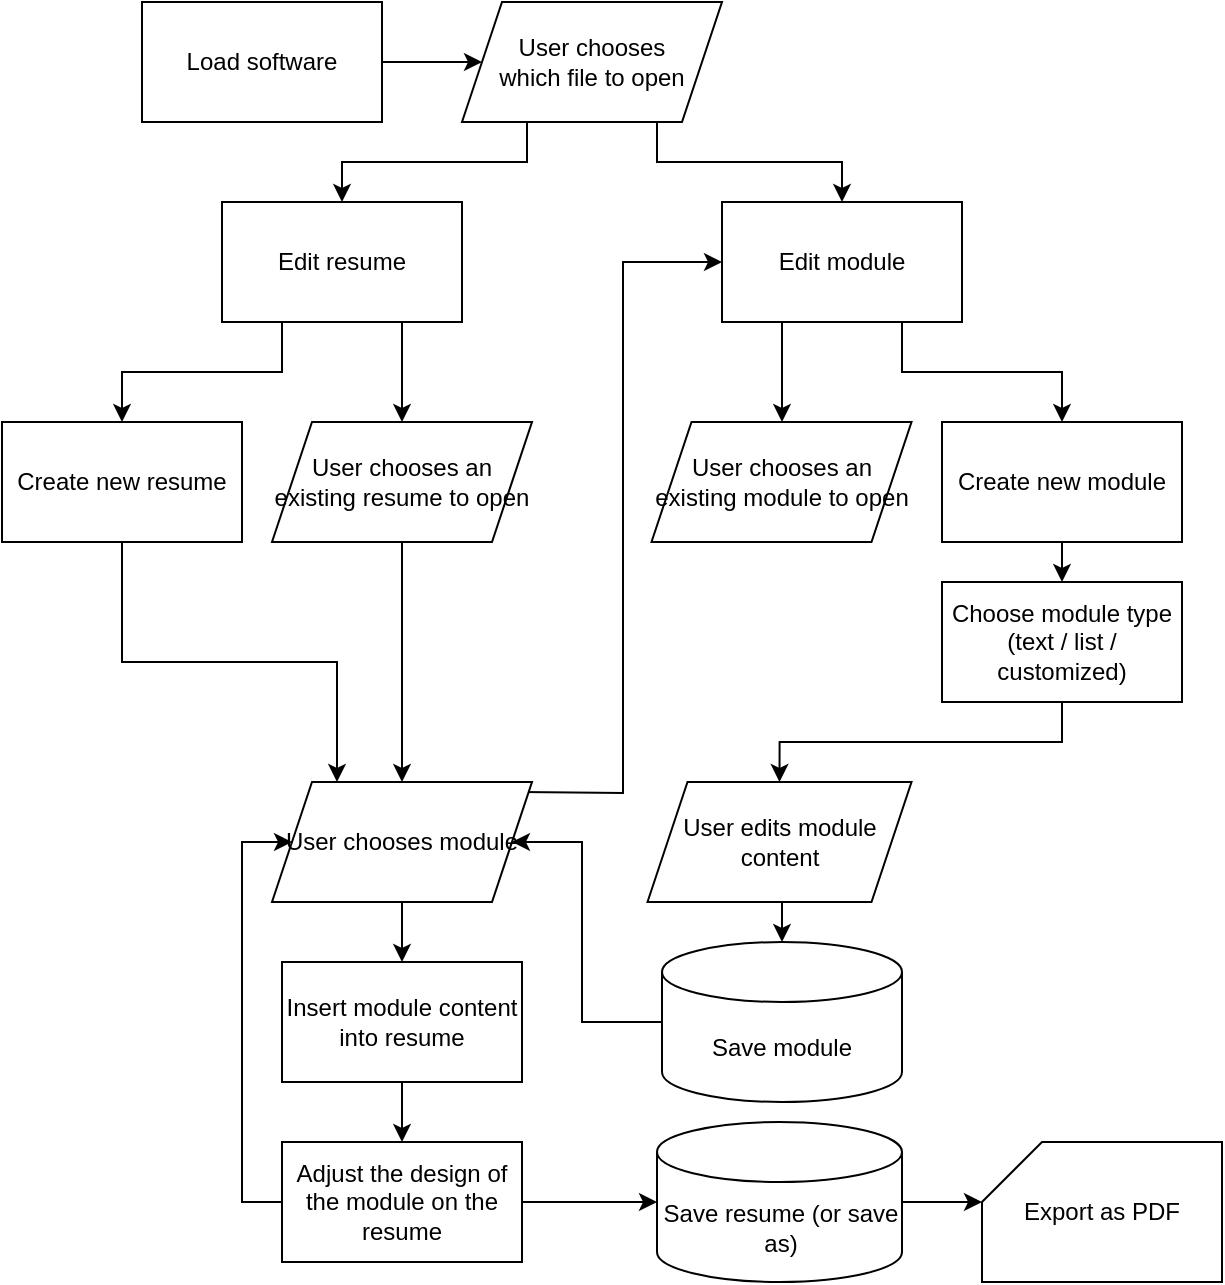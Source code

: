 <mxfile version="24.2.0" type="github">
  <diagram id="C5RBs43oDa-KdzZeNtuy" name="Page-1">
    <mxGraphModel dx="1068" dy="606" grid="1" gridSize="10" guides="1" tooltips="1" connect="1" arrows="1" fold="1" page="1" pageScale="1" pageWidth="827" pageHeight="1169" math="0" shadow="0">
      <root>
        <mxCell id="WIyWlLk6GJQsqaUBKTNV-0" />
        <mxCell id="WIyWlLk6GJQsqaUBKTNV-1" parent="WIyWlLk6GJQsqaUBKTNV-0" />
        <mxCell id="3DFPzXDgEYmW15P_XWXH-14" style="edgeStyle=orthogonalEdgeStyle;rounded=0;orthogonalLoop=1;jettySize=auto;html=1;exitX=1;exitY=0.5;exitDx=0;exitDy=0;entryX=0;entryY=0.5;entryDx=0;entryDy=0;" edge="1" parent="WIyWlLk6GJQsqaUBKTNV-1" source="AKeT4MHCHxbARzdKqN5t-0" target="AKeT4MHCHxbARzdKqN5t-8">
          <mxGeometry relative="1" as="geometry" />
        </mxCell>
        <mxCell id="AKeT4MHCHxbARzdKqN5t-0" value="Load software" style="rounded=0;whiteSpace=wrap;html=1;" parent="WIyWlLk6GJQsqaUBKTNV-1" vertex="1">
          <mxGeometry x="110" y="10" width="120" height="60" as="geometry" />
        </mxCell>
        <mxCell id="3DFPzXDgEYmW15P_XWXH-10" style="edgeStyle=orthogonalEdgeStyle;rounded=0;orthogonalLoop=1;jettySize=auto;html=1;exitX=0.25;exitY=1;exitDx=0;exitDy=0;" edge="1" parent="WIyWlLk6GJQsqaUBKTNV-1" source="AKeT4MHCHxbARzdKqN5t-8" target="AKeT4MHCHxbARzdKqN5t-24">
          <mxGeometry relative="1" as="geometry" />
        </mxCell>
        <mxCell id="3DFPzXDgEYmW15P_XWXH-11" style="edgeStyle=orthogonalEdgeStyle;rounded=0;orthogonalLoop=1;jettySize=auto;html=1;exitX=0.75;exitY=1;exitDx=0;exitDy=0;entryX=0.5;entryY=0;entryDx=0;entryDy=0;" edge="1" parent="WIyWlLk6GJQsqaUBKTNV-1" source="AKeT4MHCHxbARzdKqN5t-8" target="AKeT4MHCHxbARzdKqN5t-27">
          <mxGeometry relative="1" as="geometry" />
        </mxCell>
        <mxCell id="AKeT4MHCHxbARzdKqN5t-8" value="User chooses &lt;br&gt;which file to open" style="shape=parallelogram;perimeter=parallelogramPerimeter;whiteSpace=wrap;html=1;fixedSize=1;" parent="WIyWlLk6GJQsqaUBKTNV-1" vertex="1">
          <mxGeometry x="270" y="10" width="130" height="60" as="geometry" />
        </mxCell>
        <mxCell id="3DFPzXDgEYmW15P_XWXH-5" style="edgeStyle=orthogonalEdgeStyle;rounded=0;orthogonalLoop=1;jettySize=auto;html=1;exitX=0.5;exitY=1;exitDx=0;exitDy=0;entryX=0.25;entryY=0;entryDx=0;entryDy=0;" edge="1" parent="WIyWlLk6GJQsqaUBKTNV-1" source="AKeT4MHCHxbARzdKqN5t-10" target="AKeT4MHCHxbARzdKqN5t-60">
          <mxGeometry relative="1" as="geometry" />
        </mxCell>
        <mxCell id="AKeT4MHCHxbARzdKqN5t-10" value="Create new resume" style="rounded=0;whiteSpace=wrap;html=1;" parent="WIyWlLk6GJQsqaUBKTNV-1" vertex="1">
          <mxGeometry x="40" y="220" width="120" height="60" as="geometry" />
        </mxCell>
        <mxCell id="AKeT4MHCHxbARzdKqN5t-19" value="Create new module" style="rounded=0;whiteSpace=wrap;html=1;" parent="WIyWlLk6GJQsqaUBKTNV-1" vertex="1">
          <mxGeometry x="510" y="220" width="120" height="60" as="geometry" />
        </mxCell>
        <mxCell id="AKeT4MHCHxbARzdKqN5t-22" value="" style="endArrow=classic;html=1;rounded=0;exitX=0.5;exitY=1;exitDx=0;exitDy=0;entryX=0.5;entryY=0;entryDx=0;entryDy=0;" parent="WIyWlLk6GJQsqaUBKTNV-1" source="AKeT4MHCHxbARzdKqN5t-19" edge="1" target="AKeT4MHCHxbARzdKqN5t-23">
          <mxGeometry width="50" height="50" relative="1" as="geometry">
            <mxPoint x="620" y="290" as="sourcePoint" />
            <mxPoint x="550" y="300" as="targetPoint" />
          </mxGeometry>
        </mxCell>
        <mxCell id="3DFPzXDgEYmW15P_XWXH-16" style="edgeStyle=orthogonalEdgeStyle;rounded=0;orthogonalLoop=1;jettySize=auto;html=1;exitX=0.5;exitY=1;exitDx=0;exitDy=0;entryX=0.5;entryY=0;entryDx=0;entryDy=0;" edge="1" parent="WIyWlLk6GJQsqaUBKTNV-1" source="AKeT4MHCHxbARzdKqN5t-23" target="AKeT4MHCHxbARzdKqN5t-59">
          <mxGeometry relative="1" as="geometry" />
        </mxCell>
        <mxCell id="AKeT4MHCHxbARzdKqN5t-23" value="Choose module type (text / list / customized)" style="rounded=0;whiteSpace=wrap;html=1;" parent="WIyWlLk6GJQsqaUBKTNV-1" vertex="1">
          <mxGeometry x="510" y="300" width="120" height="60" as="geometry" />
        </mxCell>
        <mxCell id="3DFPzXDgEYmW15P_XWXH-7" style="edgeStyle=orthogonalEdgeStyle;rounded=0;orthogonalLoop=1;jettySize=auto;html=1;exitX=0.25;exitY=1;exitDx=0;exitDy=0;entryX=0.5;entryY=0;entryDx=0;entryDy=0;" edge="1" parent="WIyWlLk6GJQsqaUBKTNV-1" source="AKeT4MHCHxbARzdKqN5t-24" target="AKeT4MHCHxbARzdKqN5t-10">
          <mxGeometry relative="1" as="geometry" />
        </mxCell>
        <mxCell id="AKeT4MHCHxbARzdKqN5t-24" value="Edit resume" style="rounded=0;whiteSpace=wrap;html=1;" parent="WIyWlLk6GJQsqaUBKTNV-1" vertex="1">
          <mxGeometry x="150" y="110" width="120" height="60" as="geometry" />
        </mxCell>
        <mxCell id="3DFPzXDgEYmW15P_XWXH-8" style="edgeStyle=orthogonalEdgeStyle;rounded=0;orthogonalLoop=1;jettySize=auto;html=1;exitX=0.75;exitY=1;exitDx=0;exitDy=0;entryX=0.5;entryY=0;entryDx=0;entryDy=0;" edge="1" parent="WIyWlLk6GJQsqaUBKTNV-1" source="AKeT4MHCHxbARzdKqN5t-27" target="AKeT4MHCHxbARzdKqN5t-19">
          <mxGeometry relative="1" as="geometry" />
        </mxCell>
        <mxCell id="AKeT4MHCHxbARzdKqN5t-27" value="Edit module" style="rounded=0;whiteSpace=wrap;html=1;" parent="WIyWlLk6GJQsqaUBKTNV-1" vertex="1">
          <mxGeometry x="400" y="110" width="120" height="60" as="geometry" />
        </mxCell>
        <mxCell id="AKeT4MHCHxbARzdKqN5t-33" value="" style="endArrow=classic;html=1;rounded=0;exitX=0.25;exitY=1;exitDx=0;exitDy=0;" parent="WIyWlLk6GJQsqaUBKTNV-1" source="AKeT4MHCHxbARzdKqN5t-27" edge="1">
          <mxGeometry width="50" height="50" relative="1" as="geometry">
            <mxPoint x="460" y="170" as="sourcePoint" />
            <mxPoint x="430" y="220" as="targetPoint" />
          </mxGeometry>
        </mxCell>
        <mxCell id="AKeT4MHCHxbARzdKqN5t-34" value="" style="endArrow=classic;html=1;rounded=0;exitX=0.75;exitY=1;exitDx=0;exitDy=0;entryX=0.5;entryY=0;entryDx=0;entryDy=0;" parent="WIyWlLk6GJQsqaUBKTNV-1" source="AKeT4MHCHxbARzdKqN5t-24" target="3DFPzXDgEYmW15P_XWXH-2" edge="1">
          <mxGeometry width="50" height="50" relative="1" as="geometry">
            <mxPoint x="420" y="180" as="sourcePoint" />
            <mxPoint x="240" y="210" as="targetPoint" />
          </mxGeometry>
        </mxCell>
        <mxCell id="AKeT4MHCHxbARzdKqN5t-39" style="edgeStyle=orthogonalEdgeStyle;rounded=0;orthogonalLoop=1;jettySize=auto;html=1;exitX=1;exitY=0.25;exitDx=0;exitDy=0;entryX=0;entryY=0.5;entryDx=0;entryDy=0;" parent="WIyWlLk6GJQsqaUBKTNV-1" target="AKeT4MHCHxbARzdKqN5t-27" edge="1">
          <mxGeometry relative="1" as="geometry">
            <mxPoint x="300" y="405" as="sourcePoint" />
          </mxGeometry>
        </mxCell>
        <mxCell id="AKeT4MHCHxbARzdKqN5t-40" value="" style="endArrow=classic;html=1;rounded=0;exitX=0.5;exitY=1;exitDx=0;exitDy=0;" parent="WIyWlLk6GJQsqaUBKTNV-1" edge="1">
          <mxGeometry width="50" height="50" relative="1" as="geometry">
            <mxPoint x="240" y="460" as="sourcePoint" />
            <mxPoint x="240" y="490" as="targetPoint" />
          </mxGeometry>
        </mxCell>
        <mxCell id="AKeT4MHCHxbARzdKqN5t-50" style="edgeStyle=orthogonalEdgeStyle;rounded=0;orthogonalLoop=1;jettySize=auto;html=1;exitX=0.5;exitY=1;exitDx=0;exitDy=0;" parent="WIyWlLk6GJQsqaUBKTNV-1" source="AKeT4MHCHxbARzdKqN5t-41" target="AKeT4MHCHxbARzdKqN5t-49" edge="1">
          <mxGeometry relative="1" as="geometry" />
        </mxCell>
        <mxCell id="AKeT4MHCHxbARzdKqN5t-41" value="Insert module content into resume" style="rounded=0;whiteSpace=wrap;html=1;" parent="WIyWlLk6GJQsqaUBKTNV-1" vertex="1">
          <mxGeometry x="180" y="490" width="120" height="60" as="geometry" />
        </mxCell>
        <mxCell id="AKeT4MHCHxbARzdKqN5t-47" style="edgeStyle=orthogonalEdgeStyle;rounded=0;orthogonalLoop=1;jettySize=auto;html=1;exitX=0.5;exitY=1;exitDx=0;exitDy=0;entryX=0.5;entryY=0;entryDx=0;entryDy=0;entryPerimeter=0;" parent="WIyWlLk6GJQsqaUBKTNV-1" target="AKeT4MHCHxbARzdKqN5t-46" edge="1">
          <mxGeometry relative="1" as="geometry">
            <mxPoint x="430" y="460" as="sourcePoint" />
          </mxGeometry>
        </mxCell>
        <mxCell id="AKeT4MHCHxbARzdKqN5t-61" style="edgeStyle=orthogonalEdgeStyle;rounded=0;orthogonalLoop=1;jettySize=auto;html=1;exitX=0;exitY=0.5;exitDx=0;exitDy=0;exitPerimeter=0;entryX=1;entryY=0.5;entryDx=0;entryDy=0;" parent="WIyWlLk6GJQsqaUBKTNV-1" source="AKeT4MHCHxbARzdKqN5t-46" target="AKeT4MHCHxbARzdKqN5t-60" edge="1">
          <mxGeometry relative="1" as="geometry">
            <Array as="points">
              <mxPoint x="330" y="520" />
              <mxPoint x="330" y="430" />
            </Array>
          </mxGeometry>
        </mxCell>
        <mxCell id="AKeT4MHCHxbARzdKqN5t-46" value="Save module" style="shape=cylinder3;whiteSpace=wrap;html=1;boundedLbl=1;backgroundOutline=1;size=15;" parent="WIyWlLk6GJQsqaUBKTNV-1" vertex="1">
          <mxGeometry x="370" y="480" width="120" height="80" as="geometry" />
        </mxCell>
        <mxCell id="AKeT4MHCHxbARzdKqN5t-51" style="edgeStyle=orthogonalEdgeStyle;rounded=0;orthogonalLoop=1;jettySize=auto;html=1;exitX=0;exitY=0.25;exitDx=0;exitDy=0;entryX=0;entryY=0.5;entryDx=0;entryDy=0;" parent="WIyWlLk6GJQsqaUBKTNV-1" source="AKeT4MHCHxbARzdKqN5t-49" target="AKeT4MHCHxbARzdKqN5t-60" edge="1">
          <mxGeometry relative="1" as="geometry">
            <mxPoint x="180" y="430" as="targetPoint" />
            <Array as="points">
              <mxPoint x="180" y="610" />
              <mxPoint x="160" y="610" />
              <mxPoint x="160" y="430" />
            </Array>
          </mxGeometry>
        </mxCell>
        <mxCell id="AKeT4MHCHxbARzdKqN5t-58" style="edgeStyle=orthogonalEdgeStyle;rounded=0;orthogonalLoop=1;jettySize=auto;html=1;exitX=1;exitY=0.5;exitDx=0;exitDy=0;" parent="WIyWlLk6GJQsqaUBKTNV-1" source="AKeT4MHCHxbARzdKqN5t-49" target="AKeT4MHCHxbARzdKqN5t-54" edge="1">
          <mxGeometry relative="1" as="geometry" />
        </mxCell>
        <mxCell id="AKeT4MHCHxbARzdKqN5t-49" value="Adjust the design of the module on the resume" style="rounded=0;whiteSpace=wrap;html=1;" parent="WIyWlLk6GJQsqaUBKTNV-1" vertex="1">
          <mxGeometry x="180" y="580" width="120" height="60" as="geometry" />
        </mxCell>
        <mxCell id="AKeT4MHCHxbARzdKqN5t-66" style="edgeStyle=orthogonalEdgeStyle;rounded=0;orthogonalLoop=1;jettySize=auto;html=1;exitX=1;exitY=0.5;exitDx=0;exitDy=0;exitPerimeter=0;entryX=0;entryY=0;entryDx=0;entryDy=30;entryPerimeter=0;" parent="WIyWlLk6GJQsqaUBKTNV-1" source="AKeT4MHCHxbARzdKqN5t-54" target="AKeT4MHCHxbARzdKqN5t-64" edge="1">
          <mxGeometry relative="1" as="geometry" />
        </mxCell>
        <mxCell id="AKeT4MHCHxbARzdKqN5t-54" value="Save resume (or save as)" style="shape=cylinder3;whiteSpace=wrap;html=1;boundedLbl=1;backgroundOutline=1;size=15;" parent="WIyWlLk6GJQsqaUBKTNV-1" vertex="1">
          <mxGeometry x="367.5" y="570" width="122.5" height="80" as="geometry" />
        </mxCell>
        <mxCell id="AKeT4MHCHxbARzdKqN5t-59" value="User edits module content" style="shape=parallelogram;perimeter=parallelogramPerimeter;whiteSpace=wrap;html=1;fixedSize=1;" parent="WIyWlLk6GJQsqaUBKTNV-1" vertex="1">
          <mxGeometry x="362.75" y="400" width="132" height="60" as="geometry" />
        </mxCell>
        <mxCell id="AKeT4MHCHxbARzdKqN5t-60" value="User chooses module" style="shape=parallelogram;perimeter=parallelogramPerimeter;whiteSpace=wrap;html=1;fixedSize=1;" parent="WIyWlLk6GJQsqaUBKTNV-1" vertex="1">
          <mxGeometry x="175" y="400" width="130" height="60" as="geometry" />
        </mxCell>
        <mxCell id="AKeT4MHCHxbARzdKqN5t-64" value="Export as PDF" style="shape=card;whiteSpace=wrap;html=1;rotation=0;" parent="WIyWlLk6GJQsqaUBKTNV-1" vertex="1">
          <mxGeometry x="530" y="580" width="120" height="70" as="geometry" />
        </mxCell>
        <mxCell id="3DFPzXDgEYmW15P_XWXH-6" style="edgeStyle=orthogonalEdgeStyle;rounded=0;orthogonalLoop=1;jettySize=auto;html=1;exitX=0.5;exitY=1;exitDx=0;exitDy=0;entryX=0.5;entryY=0;entryDx=0;entryDy=0;" edge="1" parent="WIyWlLk6GJQsqaUBKTNV-1" source="3DFPzXDgEYmW15P_XWXH-2" target="AKeT4MHCHxbARzdKqN5t-60">
          <mxGeometry relative="1" as="geometry" />
        </mxCell>
        <mxCell id="3DFPzXDgEYmW15P_XWXH-2" value="User chooses an existing resume to open" style="shape=parallelogram;perimeter=parallelogramPerimeter;whiteSpace=wrap;html=1;fixedSize=1;" vertex="1" parent="WIyWlLk6GJQsqaUBKTNV-1">
          <mxGeometry x="175" y="220" width="130" height="60" as="geometry" />
        </mxCell>
        <mxCell id="3DFPzXDgEYmW15P_XWXH-3" value="User chooses an existing module to open" style="shape=parallelogram;perimeter=parallelogramPerimeter;whiteSpace=wrap;html=1;fixedSize=1;" vertex="1" parent="WIyWlLk6GJQsqaUBKTNV-1">
          <mxGeometry x="364.75" y="220" width="130" height="60" as="geometry" />
        </mxCell>
      </root>
    </mxGraphModel>
  </diagram>
</mxfile>
